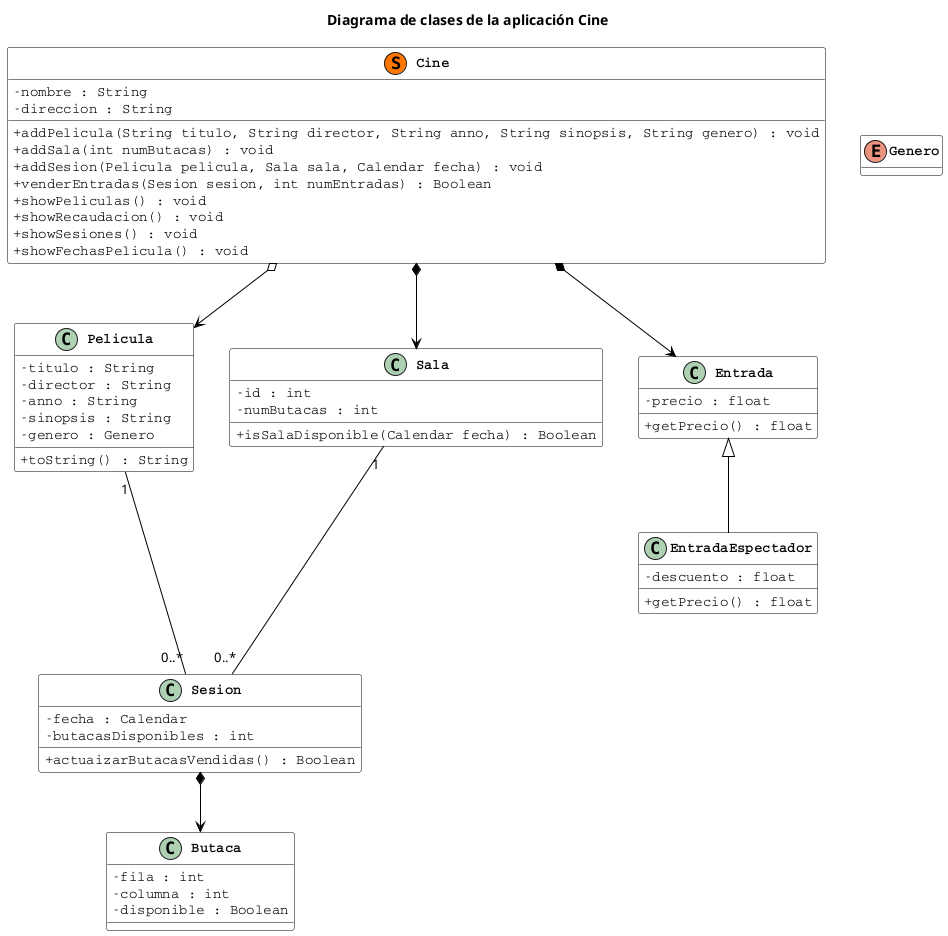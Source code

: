 @startuml
skinparam {
  classAttributeIconSize 0
  ClassBorderColor Black
  ClassBackgroundColor White
  ClassFontStyle bold
  ClassFontName Courier
  ClassAttributeFontName Courier
  ArrowColor Black
  Shadowing false
}

title Diagrama de clases de la aplicación Cine

hide enum methods

class Cine << (S,#FF7700) >> {
    - nombre : String
    - direccion : String

    + addPelicula(String titulo, String director, String anno, String sinopsis, String genero) : void
    + addSala(int numButacas) : void
    + addSesion(Pelicula pelicula, Sala sala, Calendar fecha) : void
    + venderEntradas(Sesion sesion, int numEntradas) : Boolean
    + showPeliculas() : void
    + showRecaudacion() : void
    + showSesiones() : void
    + showFechasPelicula() : void
}

class Sesion {
    - fecha : Calendar
    - butacasDisponibles : int

    + actuaizarButacasVendidas() : Boolean
}

class Butaca{
    - fila : int
    - columna : int
    - disponible : Boolean
}

class Pelicula{
    - titulo : String
    - director : String
    - anno : String
    - sinopsis : String
    - genero : Genero

    + toString() : String
}

class Sala{
    - id : int
    - numButacas : int

    + isSalaDisponible(Calendar fecha) : Boolean
}

class Entrada{
    - precio : float

    + getPrecio() : float
}

class EntradaEspectador extends Entrada{
    - descuento : float

    + getPrecio() : float
}

enum Genero {

}

Cine *--> Sala
Cine *--> Entrada
Cine o--> Pelicula

Pelicula "1" --- "0..*" Sesion
Sala "1" --- "0..*" Sesion
Sesion *--> Butaca

@enduml
